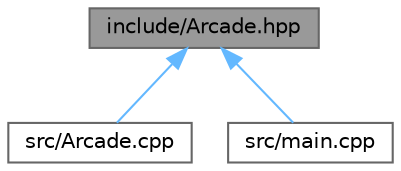 digraph "include/Arcade.hpp"
{
 // LATEX_PDF_SIZE
  bgcolor="transparent";
  edge [fontname=Helvetica,fontsize=10,labelfontname=Helvetica,labelfontsize=10];
  node [fontname=Helvetica,fontsize=10,shape=box,height=0.2,width=0.4];
  Node1 [label="include/Arcade.hpp",height=0.2,width=0.4,color="gray40", fillcolor="grey60", style="filled", fontcolor="black",tooltip="Ce fichier est le 'core' de l'arcade, c'est lui qui fait la jointure entre IGraphics et IGames."];
  Node1 -> Node2 [dir="back",color="steelblue1",style="solid"];
  Node2 [label="src/Arcade.cpp",height=0.2,width=0.4,color="grey40", fillcolor="white", style="filled",URL="$Arcade_8cpp.html",tooltip=" "];
  Node1 -> Node3 [dir="back",color="steelblue1",style="solid"];
  Node3 [label="src/main.cpp",height=0.2,width=0.4,color="grey40", fillcolor="white", style="filled",URL="$main_8cpp.html",tooltip=" "];
}
